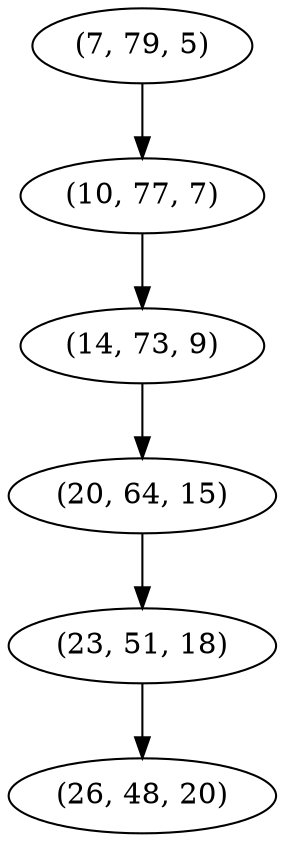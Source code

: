 digraph tree {
    "(7, 79, 5)";
    "(10, 77, 7)";
    "(14, 73, 9)";
    "(20, 64, 15)";
    "(23, 51, 18)";
    "(26, 48, 20)";
    "(7, 79, 5)" -> "(10, 77, 7)";
    "(10, 77, 7)" -> "(14, 73, 9)";
    "(14, 73, 9)" -> "(20, 64, 15)";
    "(20, 64, 15)" -> "(23, 51, 18)";
    "(23, 51, 18)" -> "(26, 48, 20)";
}
